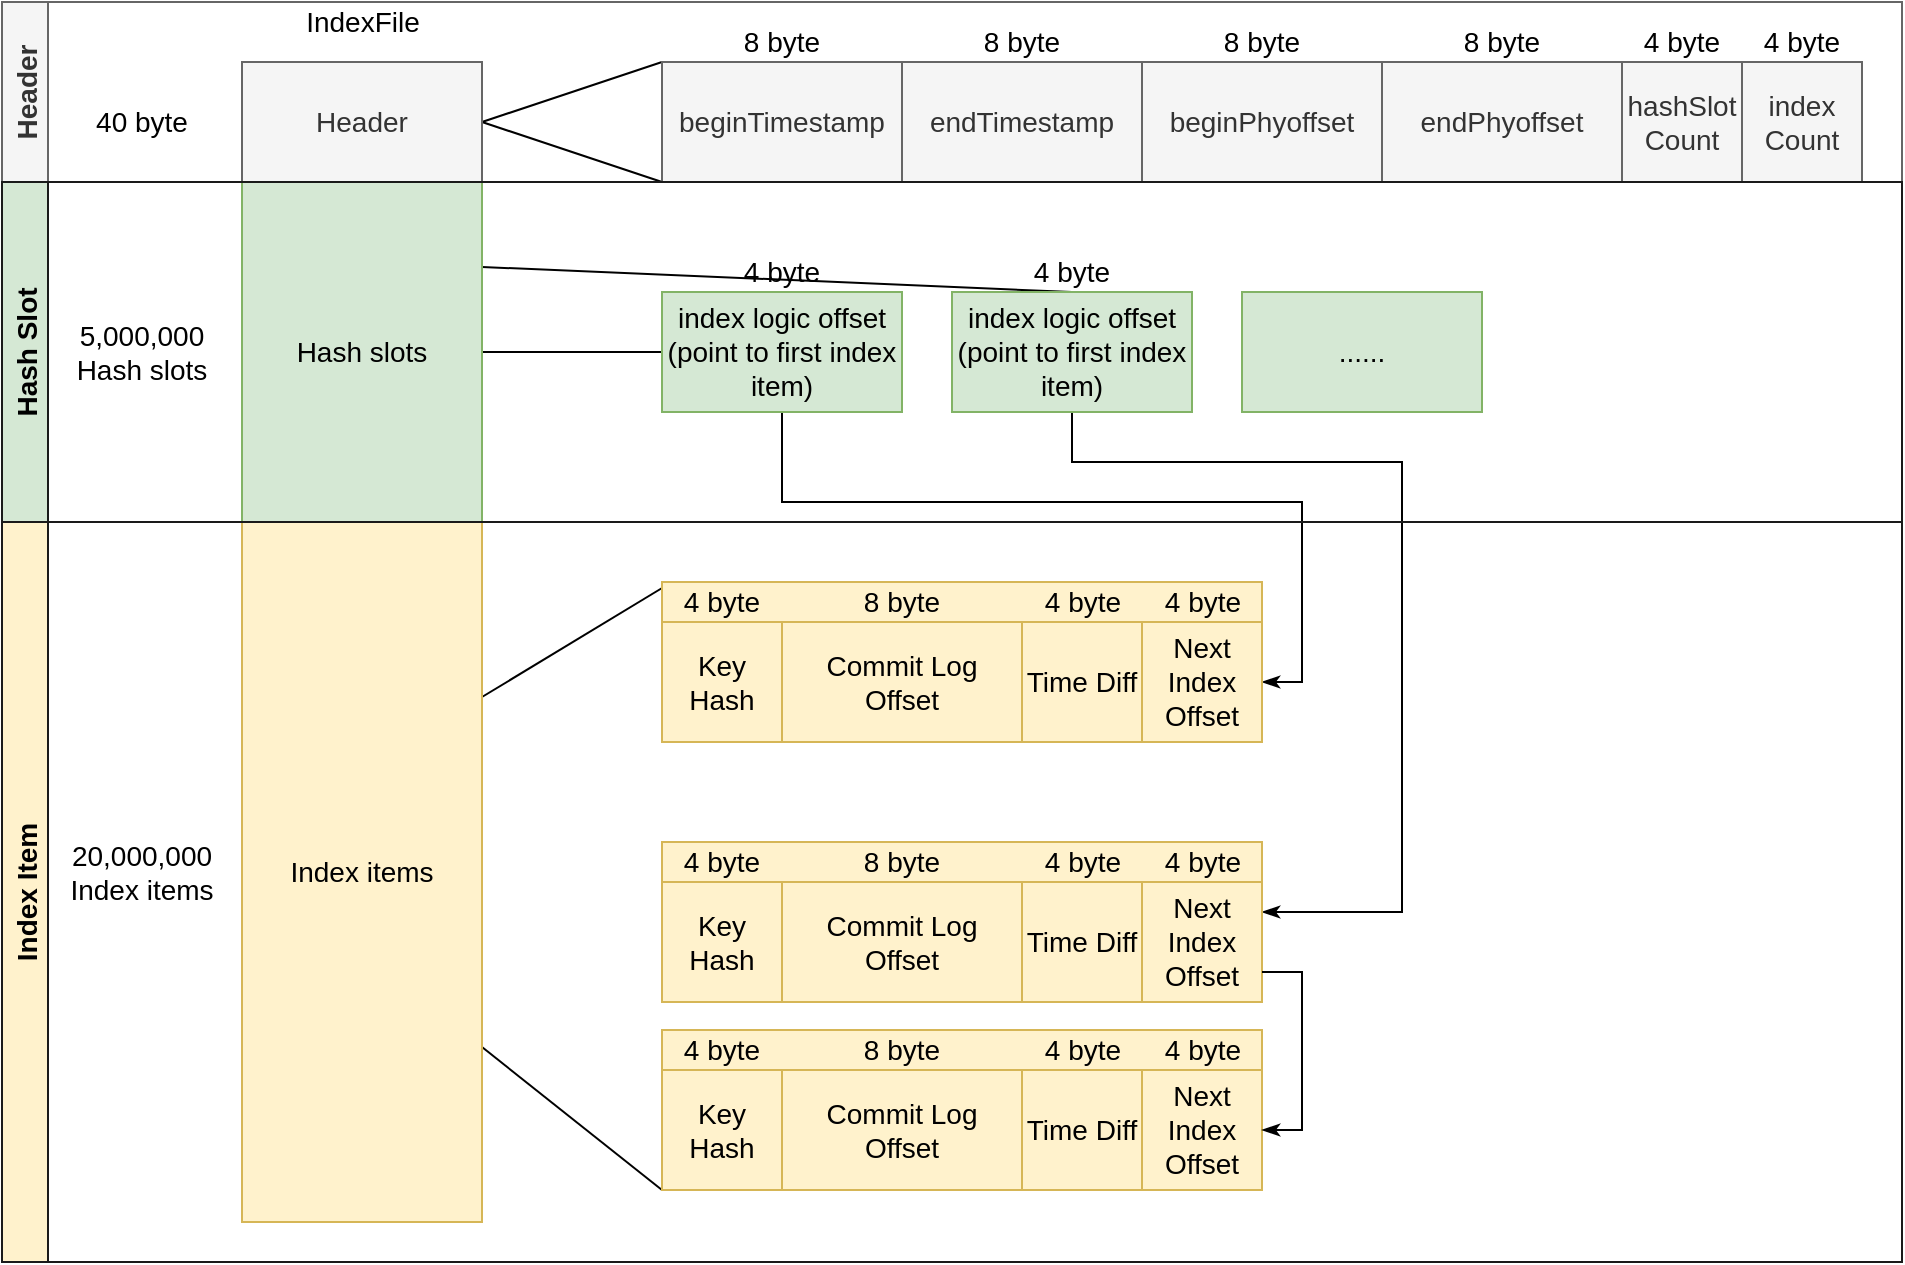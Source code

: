 <mxfile version="15.2.7" type="github">
  <diagram id="1TtkzJcrxPjyWFRE7SGS" name="Page-1">
    <mxGraphModel dx="1422" dy="772" grid="1" gridSize="10" guides="1" tooltips="1" connect="1" arrows="1" fold="1" page="1" pageScale="1" pageWidth="850" pageHeight="1100" math="0" shadow="0">
      <root>
        <mxCell id="0" />
        <mxCell id="1" parent="0" />
        <mxCell id="w17S3JuCTsw3o_YlWqG--4" value="IndexFile" style="text;html=1;align=center;verticalAlign=middle;resizable=0;points=[];autosize=1;strokeColor=none;fillColor=none;fontSize=14;" vertex="1" parent="1">
          <mxGeometry x="145" y="20" width="70" height="20" as="geometry" />
        </mxCell>
        <mxCell id="w17S3JuCTsw3o_YlWqG--26" style="rounded=0;orthogonalLoop=1;jettySize=auto;html=1;exitX=1;exitY=0.5;exitDx=0;exitDy=0;entryX=0;entryY=0;entryDx=0;entryDy=0;fontSize=14;endArrow=none;endFill=0;" edge="1" parent="1" source="w17S3JuCTsw3o_YlWqG--5" target="w17S3JuCTsw3o_YlWqG--12">
          <mxGeometry relative="1" as="geometry" />
        </mxCell>
        <mxCell id="w17S3JuCTsw3o_YlWqG--27" style="edgeStyle=none;rounded=0;orthogonalLoop=1;jettySize=auto;html=1;exitX=1;exitY=0.5;exitDx=0;exitDy=0;entryX=0;entryY=1;entryDx=0;entryDy=0;fontSize=14;endArrow=none;endFill=0;" edge="1" parent="1" source="w17S3JuCTsw3o_YlWqG--5" target="w17S3JuCTsw3o_YlWqG--12">
          <mxGeometry relative="1" as="geometry" />
        </mxCell>
        <mxCell id="w17S3JuCTsw3o_YlWqG--5" value="Header" style="rounded=0;whiteSpace=wrap;html=1;fontSize=14;fillColor=#f5f5f5;strokeColor=#666666;fontColor=#333333;" vertex="1" parent="1">
          <mxGeometry x="120" y="50" width="120" height="60" as="geometry" />
        </mxCell>
        <mxCell id="w17S3JuCTsw3o_YlWqG--6" value="40 byte" style="text;html=1;strokeColor=none;fillColor=none;align=center;verticalAlign=middle;whiteSpace=wrap;rounded=0;fontSize=14;" vertex="1" parent="1">
          <mxGeometry x="40" y="70" width="60" height="20" as="geometry" />
        </mxCell>
        <mxCell id="w17S3JuCTsw3o_YlWqG--30" style="edgeStyle=none;rounded=0;orthogonalLoop=1;jettySize=auto;html=1;exitX=1;exitY=0.5;exitDx=0;exitDy=0;entryX=0;entryY=0.5;entryDx=0;entryDy=0;fontSize=14;endArrow=none;endFill=0;" edge="1" parent="1" source="w17S3JuCTsw3o_YlWqG--7" target="w17S3JuCTsw3o_YlWqG--28">
          <mxGeometry relative="1" as="geometry" />
        </mxCell>
        <mxCell id="w17S3JuCTsw3o_YlWqG--34" style="edgeStyle=none;rounded=0;orthogonalLoop=1;jettySize=auto;html=1;exitX=1;exitY=0.25;exitDx=0;exitDy=0;entryX=0.5;entryY=0;entryDx=0;entryDy=0;fontSize=14;endArrow=none;endFill=0;" edge="1" parent="1" source="w17S3JuCTsw3o_YlWqG--7" target="w17S3JuCTsw3o_YlWqG--32">
          <mxGeometry relative="1" as="geometry" />
        </mxCell>
        <mxCell id="w17S3JuCTsw3o_YlWqG--7" value="Hash slots" style="rounded=0;whiteSpace=wrap;html=1;fontSize=14;fillColor=#d5e8d4;strokeColor=#82b366;" vertex="1" parent="1">
          <mxGeometry x="120" y="110" width="120" height="170" as="geometry" />
        </mxCell>
        <mxCell id="w17S3JuCTsw3o_YlWqG--145" style="rounded=0;orthogonalLoop=1;jettySize=auto;html=1;exitX=1;exitY=0.25;exitDx=0;exitDy=0;entryX=0;entryY=0;entryDx=0;entryDy=0;fontSize=14;endArrow=none;endFill=0;" edge="1" parent="1" source="w17S3JuCTsw3o_YlWqG--8" target="w17S3JuCTsw3o_YlWqG--88">
          <mxGeometry relative="1" as="geometry" />
        </mxCell>
        <mxCell id="w17S3JuCTsw3o_YlWqG--146" style="edgeStyle=none;rounded=0;orthogonalLoop=1;jettySize=auto;html=1;exitX=1;exitY=0.75;exitDx=0;exitDy=0;entryX=0;entryY=1;entryDx=0;entryDy=0;fontSize=14;endArrow=none;endFill=0;" edge="1" parent="1" source="w17S3JuCTsw3o_YlWqG--8" target="w17S3JuCTsw3o_YlWqG--129">
          <mxGeometry relative="1" as="geometry" />
        </mxCell>
        <mxCell id="w17S3JuCTsw3o_YlWqG--8" value="Index items" style="rounded=0;whiteSpace=wrap;html=1;fontSize=14;fillColor=#fff2cc;strokeColor=#d6b656;" vertex="1" parent="1">
          <mxGeometry x="120" y="280" width="120" height="350" as="geometry" />
        </mxCell>
        <mxCell id="w17S3JuCTsw3o_YlWqG--9" value="5,000,000&lt;br&gt;Hash slots" style="text;html=1;strokeColor=none;fillColor=none;align=center;verticalAlign=middle;whiteSpace=wrap;rounded=0;fontSize=14;" vertex="1" parent="1">
          <mxGeometry x="25" y="185" width="90" height="20" as="geometry" />
        </mxCell>
        <mxCell id="w17S3JuCTsw3o_YlWqG--10" value="20,000,000&lt;br&gt;Index items" style="text;html=1;strokeColor=none;fillColor=none;align=center;verticalAlign=middle;whiteSpace=wrap;rounded=0;fontSize=14;" vertex="1" parent="1">
          <mxGeometry x="30" y="445" width="80" height="20" as="geometry" />
        </mxCell>
        <mxCell id="w17S3JuCTsw3o_YlWqG--11" style="edgeStyle=orthogonalEdgeStyle;rounded=0;orthogonalLoop=1;jettySize=auto;html=1;exitX=0.5;exitY=1;exitDx=0;exitDy=0;fontSize=14;" edge="1" parent="1" source="w17S3JuCTsw3o_YlWqG--9" target="w17S3JuCTsw3o_YlWqG--9">
          <mxGeometry relative="1" as="geometry" />
        </mxCell>
        <mxCell id="w17S3JuCTsw3o_YlWqG--12" value="beginTimestamp" style="rounded=0;whiteSpace=wrap;html=1;fontSize=14;fillColor=#f5f5f5;strokeColor=#666666;fontColor=#333333;" vertex="1" parent="1">
          <mxGeometry x="330" y="50" width="120" height="60" as="geometry" />
        </mxCell>
        <mxCell id="w17S3JuCTsw3o_YlWqG--13" value="endTimestamp" style="rounded=0;whiteSpace=wrap;html=1;fontSize=14;fillColor=#f5f5f5;strokeColor=#666666;fontColor=#333333;" vertex="1" parent="1">
          <mxGeometry x="450" y="50" width="120" height="60" as="geometry" />
        </mxCell>
        <mxCell id="w17S3JuCTsw3o_YlWqG--14" value="beginPhyoffset" style="rounded=0;whiteSpace=wrap;html=1;fontSize=14;fillColor=#f5f5f5;strokeColor=#666666;fontColor=#333333;" vertex="1" parent="1">
          <mxGeometry x="570" y="50" width="120" height="60" as="geometry" />
        </mxCell>
        <mxCell id="w17S3JuCTsw3o_YlWqG--15" value="endPhyoffset" style="rounded=0;whiteSpace=wrap;html=1;fontSize=14;fillColor=#f5f5f5;strokeColor=#666666;fontColor=#333333;" vertex="1" parent="1">
          <mxGeometry x="690" y="50" width="120" height="60" as="geometry" />
        </mxCell>
        <mxCell id="w17S3JuCTsw3o_YlWqG--16" value="hashSlot&lt;br&gt;Count" style="rounded=0;whiteSpace=wrap;html=1;fontSize=14;fillColor=#f5f5f5;strokeColor=#666666;fontColor=#333333;" vertex="1" parent="1">
          <mxGeometry x="810" y="50" width="60" height="60" as="geometry" />
        </mxCell>
        <mxCell id="w17S3JuCTsw3o_YlWqG--17" value="index&lt;br&gt;Count" style="rounded=0;whiteSpace=wrap;html=1;fontSize=14;fillColor=#f5f5f5;strokeColor=#666666;fontColor=#333333;" vertex="1" parent="1">
          <mxGeometry x="870" y="50" width="60" height="60" as="geometry" />
        </mxCell>
        <mxCell id="w17S3JuCTsw3o_YlWqG--19" value="8 byte" style="text;html=1;strokeColor=none;fillColor=none;align=center;verticalAlign=middle;whiteSpace=wrap;rounded=0;fontSize=14;" vertex="1" parent="1">
          <mxGeometry x="355" y="30" width="70" height="20" as="geometry" />
        </mxCell>
        <mxCell id="w17S3JuCTsw3o_YlWqG--20" value="8 byte" style="text;html=1;strokeColor=none;fillColor=none;align=center;verticalAlign=middle;whiteSpace=wrap;rounded=0;fontSize=14;" vertex="1" parent="1">
          <mxGeometry x="475" y="30" width="70" height="20" as="geometry" />
        </mxCell>
        <mxCell id="w17S3JuCTsw3o_YlWqG--21" value="8 byte" style="text;html=1;strokeColor=none;fillColor=none;align=center;verticalAlign=middle;whiteSpace=wrap;rounded=0;fontSize=14;" vertex="1" parent="1">
          <mxGeometry x="595" y="30" width="70" height="20" as="geometry" />
        </mxCell>
        <mxCell id="w17S3JuCTsw3o_YlWqG--22" value="8 byte" style="text;html=1;strokeColor=none;fillColor=none;align=center;verticalAlign=middle;whiteSpace=wrap;rounded=0;fontSize=14;" vertex="1" parent="1">
          <mxGeometry x="715" y="30" width="70" height="20" as="geometry" />
        </mxCell>
        <mxCell id="w17S3JuCTsw3o_YlWqG--23" value="4 byte" style="text;html=1;strokeColor=none;fillColor=none;align=center;verticalAlign=middle;whiteSpace=wrap;rounded=0;fontSize=14;" vertex="1" parent="1">
          <mxGeometry x="805" y="30" width="70" height="20" as="geometry" />
        </mxCell>
        <mxCell id="w17S3JuCTsw3o_YlWqG--24" value="4 byte" style="text;html=1;strokeColor=none;fillColor=none;align=center;verticalAlign=middle;whiteSpace=wrap;rounded=0;fontSize=14;" vertex="1" parent="1">
          <mxGeometry x="865" y="30" width="70" height="20" as="geometry" />
        </mxCell>
        <mxCell id="w17S3JuCTsw3o_YlWqG--144" style="edgeStyle=orthogonalEdgeStyle;rounded=0;orthogonalLoop=1;jettySize=auto;html=1;exitX=0.5;exitY=1;exitDx=0;exitDy=0;entryX=1;entryY=0.5;entryDx=0;entryDy=0;fontSize=14;endArrow=classicThin;endFill=1;" edge="1" parent="1" source="w17S3JuCTsw3o_YlWqG--28" target="w17S3JuCTsw3o_YlWqG--85">
          <mxGeometry relative="1" as="geometry">
            <Array as="points">
              <mxPoint x="390" y="270" />
              <mxPoint x="650" y="270" />
              <mxPoint x="650" y="360" />
            </Array>
          </mxGeometry>
        </mxCell>
        <mxCell id="w17S3JuCTsw3o_YlWqG--28" value="index logic offset&lt;br&gt;(point to first index item)" style="rounded=0;whiteSpace=wrap;html=1;fontSize=14;fillColor=#d5e8d4;strokeColor=#82b366;" vertex="1" parent="1">
          <mxGeometry x="330" y="165" width="120" height="60" as="geometry" />
        </mxCell>
        <mxCell id="w17S3JuCTsw3o_YlWqG--143" style="edgeStyle=orthogonalEdgeStyle;rounded=0;orthogonalLoop=1;jettySize=auto;html=1;exitX=0.5;exitY=1;exitDx=0;exitDy=0;entryX=1;entryY=0.25;entryDx=0;entryDy=0;fontSize=14;endArrow=classicThin;endFill=1;" edge="1" parent="1" source="w17S3JuCTsw3o_YlWqG--32" target="w17S3JuCTsw3o_YlWqG--122">
          <mxGeometry relative="1" as="geometry">
            <Array as="points">
              <mxPoint x="535" y="250" />
              <mxPoint x="700" y="250" />
              <mxPoint x="700" y="475" />
            </Array>
          </mxGeometry>
        </mxCell>
        <mxCell id="w17S3JuCTsw3o_YlWqG--32" value="index logic offset&lt;br&gt;(point to first index item)" style="rounded=0;whiteSpace=wrap;html=1;fontSize=14;fillColor=#d5e8d4;strokeColor=#82b366;" vertex="1" parent="1">
          <mxGeometry x="475" y="165" width="120" height="60" as="geometry" />
        </mxCell>
        <mxCell id="w17S3JuCTsw3o_YlWqG--38" value="......" style="rounded=0;whiteSpace=wrap;html=1;fontSize=14;fillColor=#d5e8d4;strokeColor=#82b366;" vertex="1" parent="1">
          <mxGeometry x="620" y="165" width="120" height="60" as="geometry" />
        </mxCell>
        <mxCell id="w17S3JuCTsw3o_YlWqG--71" value="Header" style="swimlane;horizontal=0;fontSize=14;fillColor=#f5f5f5;strokeColor=#666666;fontColor=#333333;" vertex="1" parent="1">
          <mxGeometry y="20" width="950" height="90" as="geometry" />
        </mxCell>
        <mxCell id="w17S3JuCTsw3o_YlWqG--72" value="Hash Slot" style="swimlane;horizontal=0;fontSize=14;fillColor=#d5e8d4;strokeColor=#1A1A1A;" vertex="1" parent="1">
          <mxGeometry y="110" width="950" height="170" as="geometry" />
        </mxCell>
        <mxCell id="w17S3JuCTsw3o_YlWqG--29" value="4 byte" style="text;html=1;strokeColor=none;fillColor=none;align=center;verticalAlign=middle;whiteSpace=wrap;rounded=0;sketch=0;startSize=0;fontSize=14;" vertex="1" parent="w17S3JuCTsw3o_YlWqG--72">
          <mxGeometry x="360" y="35" width="60" height="20" as="geometry" />
        </mxCell>
        <mxCell id="w17S3JuCTsw3o_YlWqG--112" value="4 byte" style="text;html=1;strokeColor=none;fillColor=none;align=center;verticalAlign=middle;whiteSpace=wrap;rounded=0;sketch=0;startSize=0;fontSize=14;" vertex="1" parent="w17S3JuCTsw3o_YlWqG--72">
          <mxGeometry x="505" y="35" width="60" height="20" as="geometry" />
        </mxCell>
        <mxCell id="w17S3JuCTsw3o_YlWqG--106" value="Index Item" style="swimlane;horizontal=0;fontSize=14;strokeColor=#1A1A1A;fillColor=#fff2cc;" vertex="1" parent="1">
          <mxGeometry y="280" width="950" height="370" as="geometry" />
        </mxCell>
        <mxCell id="w17S3JuCTsw3o_YlWqG--117" value="" style="group" vertex="1" connectable="0" parent="w17S3JuCTsw3o_YlWqG--106">
          <mxGeometry x="330" y="160" width="300" height="80" as="geometry" />
        </mxCell>
        <mxCell id="w17S3JuCTsw3o_YlWqG--118" value="" style="group;container=0;fillColor=#fff2cc;strokeColor=#d6b656;" vertex="1" connectable="0" parent="w17S3JuCTsw3o_YlWqG--117">
          <mxGeometry width="300" height="80" as="geometry" />
        </mxCell>
        <mxCell id="w17S3JuCTsw3o_YlWqG--119" value="Key Hash" style="rounded=0;whiteSpace=wrap;html=1;fontSize=14;fillColor=#fff2cc;strokeColor=#d6b656;" vertex="1" parent="w17S3JuCTsw3o_YlWqG--117">
          <mxGeometry y="20" width="60" height="60" as="geometry" />
        </mxCell>
        <mxCell id="w17S3JuCTsw3o_YlWqG--120" value="Commit Log&lt;br&gt;Offset" style="rounded=0;whiteSpace=wrap;html=1;fontSize=14;fillColor=#fff2cc;strokeColor=#d6b656;" vertex="1" parent="w17S3JuCTsw3o_YlWqG--117">
          <mxGeometry x="60" y="20" width="120" height="60" as="geometry" />
        </mxCell>
        <mxCell id="w17S3JuCTsw3o_YlWqG--121" value="Time Diff" style="rounded=0;whiteSpace=wrap;html=1;fontSize=14;fillColor=#fff2cc;strokeColor=#d6b656;" vertex="1" parent="w17S3JuCTsw3o_YlWqG--117">
          <mxGeometry x="180" y="20" width="60" height="60" as="geometry" />
        </mxCell>
        <mxCell id="w17S3JuCTsw3o_YlWqG--122" value="Next Index Offset" style="rounded=0;whiteSpace=wrap;html=1;fontSize=14;fillColor=#fff2cc;strokeColor=#d6b656;" vertex="1" parent="w17S3JuCTsw3o_YlWqG--117">
          <mxGeometry x="240" y="20" width="60" height="60" as="geometry" />
        </mxCell>
        <mxCell id="w17S3JuCTsw3o_YlWqG--123" value="8 byte" style="text;html=1;strokeColor=none;fillColor=none;align=center;verticalAlign=middle;whiteSpace=wrap;rounded=0;fontSize=14;" vertex="1" parent="w17S3JuCTsw3o_YlWqG--117">
          <mxGeometry x="85" width="70" height="20" as="geometry" />
        </mxCell>
        <mxCell id="w17S3JuCTsw3o_YlWqG--124" value="4 byte" style="text;html=1;strokeColor=none;fillColor=none;align=center;verticalAlign=middle;whiteSpace=wrap;rounded=0;fontSize=14;" vertex="1" parent="w17S3JuCTsw3o_YlWqG--117">
          <mxGeometry x="242.5" width="55" height="20" as="geometry" />
        </mxCell>
        <mxCell id="w17S3JuCTsw3o_YlWqG--125" value="4 byte" style="text;html=1;strokeColor=none;fillColor=none;align=center;verticalAlign=middle;whiteSpace=wrap;rounded=0;fontSize=14;" vertex="1" parent="w17S3JuCTsw3o_YlWqG--117">
          <mxGeometry x="5" width="50" height="20" as="geometry" />
        </mxCell>
        <mxCell id="w17S3JuCTsw3o_YlWqG--126" value="4 byte" style="text;html=1;strokeColor=none;fillColor=none;align=center;verticalAlign=middle;whiteSpace=wrap;rounded=0;fontSize=14;" vertex="1" parent="w17S3JuCTsw3o_YlWqG--117">
          <mxGeometry x="187.5" width="45" height="20" as="geometry" />
        </mxCell>
        <mxCell id="w17S3JuCTsw3o_YlWqG--127" value="" style="group" vertex="1" connectable="0" parent="w17S3JuCTsw3o_YlWqG--106">
          <mxGeometry x="330" y="254" width="300" height="80" as="geometry" />
        </mxCell>
        <mxCell id="w17S3JuCTsw3o_YlWqG--128" value="" style="group;container=0;fillColor=#fff2cc;strokeColor=#d6b656;" vertex="1" connectable="0" parent="w17S3JuCTsw3o_YlWqG--127">
          <mxGeometry width="300" height="80" as="geometry" />
        </mxCell>
        <mxCell id="w17S3JuCTsw3o_YlWqG--129" value="Key Hash" style="rounded=0;whiteSpace=wrap;html=1;fontSize=14;fillColor=#fff2cc;strokeColor=#d6b656;" vertex="1" parent="w17S3JuCTsw3o_YlWqG--127">
          <mxGeometry y="20" width="60" height="60" as="geometry" />
        </mxCell>
        <mxCell id="w17S3JuCTsw3o_YlWqG--130" value="Commit Log&lt;br&gt;Offset" style="rounded=0;whiteSpace=wrap;html=1;fontSize=14;fillColor=#fff2cc;strokeColor=#d6b656;" vertex="1" parent="w17S3JuCTsw3o_YlWqG--127">
          <mxGeometry x="60" y="20" width="120" height="60" as="geometry" />
        </mxCell>
        <mxCell id="w17S3JuCTsw3o_YlWqG--131" value="Time Diff" style="rounded=0;whiteSpace=wrap;html=1;fontSize=14;fillColor=#fff2cc;strokeColor=#d6b656;" vertex="1" parent="w17S3JuCTsw3o_YlWqG--127">
          <mxGeometry x="180" y="20" width="60" height="60" as="geometry" />
        </mxCell>
        <mxCell id="w17S3JuCTsw3o_YlWqG--132" value="Next Index Offset" style="rounded=0;whiteSpace=wrap;html=1;fontSize=14;fillColor=#fff2cc;strokeColor=#d6b656;" vertex="1" parent="w17S3JuCTsw3o_YlWqG--127">
          <mxGeometry x="240" y="20" width="60" height="60" as="geometry" />
        </mxCell>
        <mxCell id="w17S3JuCTsw3o_YlWqG--133" value="8 byte" style="text;html=1;strokeColor=none;fillColor=none;align=center;verticalAlign=middle;whiteSpace=wrap;rounded=0;fontSize=14;" vertex="1" parent="w17S3JuCTsw3o_YlWqG--127">
          <mxGeometry x="85" width="70" height="20" as="geometry" />
        </mxCell>
        <mxCell id="w17S3JuCTsw3o_YlWqG--134" value="4 byte" style="text;html=1;strokeColor=none;fillColor=none;align=center;verticalAlign=middle;whiteSpace=wrap;rounded=0;fontSize=14;" vertex="1" parent="w17S3JuCTsw3o_YlWqG--127">
          <mxGeometry x="242.5" width="55" height="20" as="geometry" />
        </mxCell>
        <mxCell id="w17S3JuCTsw3o_YlWqG--135" value="4 byte" style="text;html=1;strokeColor=none;fillColor=none;align=center;verticalAlign=middle;whiteSpace=wrap;rounded=0;fontSize=14;" vertex="1" parent="w17S3JuCTsw3o_YlWqG--127">
          <mxGeometry x="5" width="50" height="20" as="geometry" />
        </mxCell>
        <mxCell id="w17S3JuCTsw3o_YlWqG--136" value="4 byte" style="text;html=1;strokeColor=none;fillColor=none;align=center;verticalAlign=middle;whiteSpace=wrap;rounded=0;fontSize=14;" vertex="1" parent="w17S3JuCTsw3o_YlWqG--127">
          <mxGeometry x="187.5" width="45" height="20" as="geometry" />
        </mxCell>
        <mxCell id="w17S3JuCTsw3o_YlWqG--142" style="edgeStyle=orthogonalEdgeStyle;rounded=0;orthogonalLoop=1;jettySize=auto;html=1;exitX=1;exitY=0.75;exitDx=0;exitDy=0;entryX=1;entryY=0.5;entryDx=0;entryDy=0;fontSize=14;endArrow=classicThin;endFill=1;" edge="1" parent="w17S3JuCTsw3o_YlWqG--106" source="w17S3JuCTsw3o_YlWqG--122" target="w17S3JuCTsw3o_YlWqG--132">
          <mxGeometry relative="1" as="geometry" />
        </mxCell>
        <mxCell id="w17S3JuCTsw3o_YlWqG--115" value="" style="group" vertex="1" connectable="0" parent="1">
          <mxGeometry x="330" y="310" width="300" height="80" as="geometry" />
        </mxCell>
        <mxCell id="w17S3JuCTsw3o_YlWqG--81" value="" style="group;container=0;fillColor=#fff2cc;strokeColor=#d6b656;" vertex="1" connectable="0" parent="w17S3JuCTsw3o_YlWqG--115">
          <mxGeometry width="300" height="80" as="geometry" />
        </mxCell>
        <mxCell id="w17S3JuCTsw3o_YlWqG--82" value="Key Hash" style="rounded=0;whiteSpace=wrap;html=1;fontSize=14;fillColor=#fff2cc;strokeColor=#d6b656;" vertex="1" parent="w17S3JuCTsw3o_YlWqG--115">
          <mxGeometry y="20" width="60" height="60" as="geometry" />
        </mxCell>
        <mxCell id="w17S3JuCTsw3o_YlWqG--83" value="Commit Log&lt;br&gt;Offset" style="rounded=0;whiteSpace=wrap;html=1;fontSize=14;fillColor=#fff2cc;strokeColor=#d6b656;" vertex="1" parent="w17S3JuCTsw3o_YlWqG--115">
          <mxGeometry x="60" y="20" width="120" height="60" as="geometry" />
        </mxCell>
        <mxCell id="w17S3JuCTsw3o_YlWqG--84" value="Time Diff" style="rounded=0;whiteSpace=wrap;html=1;fontSize=14;fillColor=#fff2cc;strokeColor=#d6b656;" vertex="1" parent="w17S3JuCTsw3o_YlWqG--115">
          <mxGeometry x="180" y="20" width="60" height="60" as="geometry" />
        </mxCell>
        <mxCell id="w17S3JuCTsw3o_YlWqG--85" value="Next Index Offset" style="rounded=0;whiteSpace=wrap;html=1;fontSize=14;fillColor=#fff2cc;strokeColor=#d6b656;" vertex="1" parent="w17S3JuCTsw3o_YlWqG--115">
          <mxGeometry x="240" y="20" width="60" height="60" as="geometry" />
        </mxCell>
        <mxCell id="w17S3JuCTsw3o_YlWqG--86" value="8 byte" style="text;html=1;strokeColor=none;fillColor=none;align=center;verticalAlign=middle;whiteSpace=wrap;rounded=0;fontSize=14;" vertex="1" parent="w17S3JuCTsw3o_YlWqG--115">
          <mxGeometry x="85" width="70" height="20" as="geometry" />
        </mxCell>
        <mxCell id="w17S3JuCTsw3o_YlWqG--87" value="4 byte" style="text;html=1;strokeColor=none;fillColor=none;align=center;verticalAlign=middle;whiteSpace=wrap;rounded=0;fontSize=14;" vertex="1" parent="w17S3JuCTsw3o_YlWqG--115">
          <mxGeometry x="242.5" width="55" height="20" as="geometry" />
        </mxCell>
        <mxCell id="w17S3JuCTsw3o_YlWqG--88" value="4 byte" style="text;html=1;strokeColor=none;fillColor=none;align=center;verticalAlign=middle;whiteSpace=wrap;rounded=0;fontSize=14;" vertex="1" parent="w17S3JuCTsw3o_YlWqG--115">
          <mxGeometry x="5" width="50" height="20" as="geometry" />
        </mxCell>
        <mxCell id="w17S3JuCTsw3o_YlWqG--89" value="4 byte" style="text;html=1;strokeColor=none;fillColor=none;align=center;verticalAlign=middle;whiteSpace=wrap;rounded=0;fontSize=14;" vertex="1" parent="w17S3JuCTsw3o_YlWqG--115">
          <mxGeometry x="187.5" width="45" height="20" as="geometry" />
        </mxCell>
      </root>
    </mxGraphModel>
  </diagram>
</mxfile>
